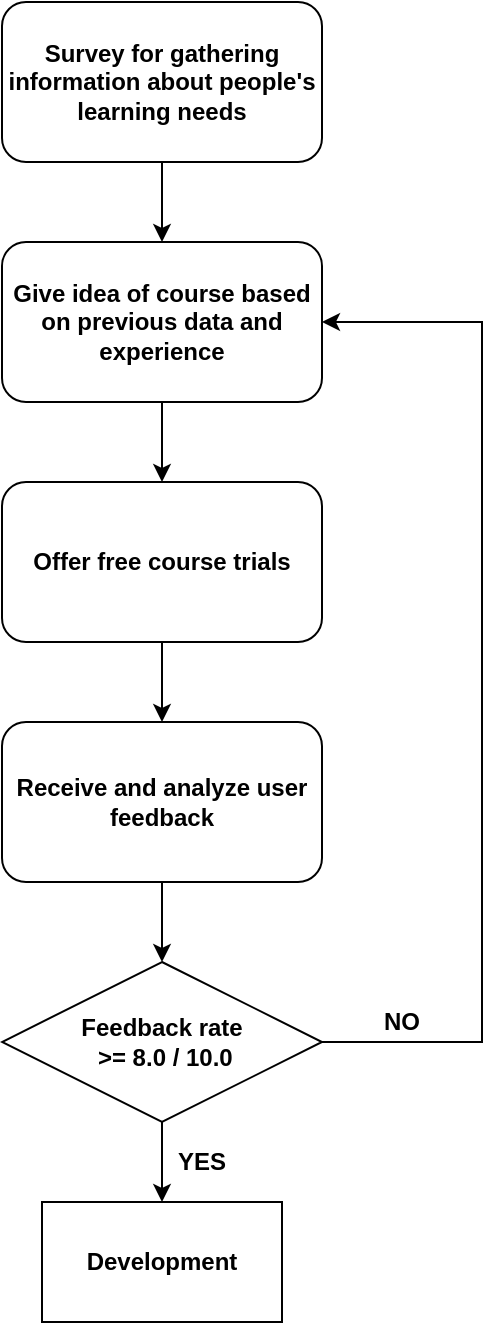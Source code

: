 <mxfile version="14.6.6" type="device"><diagram id="gPRDPesdqo6uq8wIgcB7" name="Page-1"><mxGraphModel dx="718" dy="682" grid="0" gridSize="10" guides="1" tooltips="1" connect="1" arrows="1" fold="1" page="0" pageScale="1" pageWidth="827" pageHeight="1169" math="0" shadow="0"><root><mxCell id="0"/><mxCell id="1" parent="0"/><mxCell id="3dQUPQMiae65iK-HyAxC-3" value="" style="edgeStyle=orthogonalEdgeStyle;rounded=0;orthogonalLoop=1;jettySize=auto;html=1;" edge="1" parent="1" source="3dQUPQMiae65iK-HyAxC-1" target="3dQUPQMiae65iK-HyAxC-2"><mxGeometry relative="1" as="geometry"/></mxCell><mxCell id="3dQUPQMiae65iK-HyAxC-1" value="&lt;b&gt;Survey for gathering information about people's learning needs&lt;/b&gt;" style="rounded=1;whiteSpace=wrap;html=1;" vertex="1" parent="1"><mxGeometry x="-80" width="160" height="80" as="geometry"/></mxCell><mxCell id="3dQUPQMiae65iK-HyAxC-5" value="" style="edgeStyle=orthogonalEdgeStyle;rounded=0;orthogonalLoop=1;jettySize=auto;html=1;" edge="1" parent="1" source="3dQUPQMiae65iK-HyAxC-2" target="3dQUPQMiae65iK-HyAxC-4"><mxGeometry relative="1" as="geometry"/></mxCell><mxCell id="3dQUPQMiae65iK-HyAxC-2" value="&lt;b&gt;Give idea of course based on previous data and experience&lt;/b&gt;" style="rounded=1;whiteSpace=wrap;html=1;" vertex="1" parent="1"><mxGeometry x="-80" y="120" width="160" height="80" as="geometry"/></mxCell><mxCell id="3dQUPQMiae65iK-HyAxC-7" value="" style="edgeStyle=orthogonalEdgeStyle;rounded=0;orthogonalLoop=1;jettySize=auto;html=1;" edge="1" parent="1" source="3dQUPQMiae65iK-HyAxC-4" target="3dQUPQMiae65iK-HyAxC-6"><mxGeometry relative="1" as="geometry"/></mxCell><mxCell id="3dQUPQMiae65iK-HyAxC-4" value="&lt;b&gt;Offer free course trials&lt;/b&gt;" style="rounded=1;whiteSpace=wrap;html=1;" vertex="1" parent="1"><mxGeometry x="-80" y="240" width="160" height="80" as="geometry"/></mxCell><mxCell id="3dQUPQMiae65iK-HyAxC-9" value="" style="edgeStyle=orthogonalEdgeStyle;rounded=0;orthogonalLoop=1;jettySize=auto;html=1;exitX=0.5;exitY=1;exitDx=0;exitDy=0;" edge="1" parent="1" source="3dQUPQMiae65iK-HyAxC-6"><mxGeometry relative="1" as="geometry"><mxPoint y="450" as="sourcePoint"/><mxPoint y="480" as="targetPoint"/></mxGeometry></mxCell><mxCell id="3dQUPQMiae65iK-HyAxC-6" value="&lt;b&gt;Receive and analyze user feedback&lt;/b&gt;" style="rounded=1;whiteSpace=wrap;html=1;" vertex="1" parent="1"><mxGeometry x="-80" y="360" width="160" height="80" as="geometry"/></mxCell><mxCell id="3dQUPQMiae65iK-HyAxC-11" style="edgeStyle=orthogonalEdgeStyle;rounded=0;orthogonalLoop=1;jettySize=auto;html=1;exitX=1;exitY=0.5;exitDx=0;exitDy=0;entryX=1;entryY=0.5;entryDx=0;entryDy=0;" edge="1" parent="1" source="3dQUPQMiae65iK-HyAxC-10" target="3dQUPQMiae65iK-HyAxC-2"><mxGeometry relative="1" as="geometry"><Array as="points"><mxPoint x="160" y="520"/><mxPoint x="160" y="160"/></Array></mxGeometry></mxCell><mxCell id="3dQUPQMiae65iK-HyAxC-14" value="" style="edgeStyle=orthogonalEdgeStyle;rounded=0;orthogonalLoop=1;jettySize=auto;html=1;" edge="1" parent="1" source="3dQUPQMiae65iK-HyAxC-10" target="3dQUPQMiae65iK-HyAxC-13"><mxGeometry relative="1" as="geometry"/></mxCell><mxCell id="3dQUPQMiae65iK-HyAxC-10" value="&lt;b&gt;Feedback rate&lt;br&gt;&amp;nbsp;&amp;gt;= 8.0 / 10.0&lt;/b&gt;" style="rhombus;whiteSpace=wrap;html=1;" vertex="1" parent="1"><mxGeometry x="-80" y="480" width="160" height="80" as="geometry"/></mxCell><mxCell id="3dQUPQMiae65iK-HyAxC-12" value="&lt;b&gt;NO&lt;/b&gt;" style="text;html=1;strokeColor=none;fillColor=none;align=center;verticalAlign=middle;whiteSpace=wrap;rounded=0;" vertex="1" parent="1"><mxGeometry x="100" y="500" width="40" height="20" as="geometry"/></mxCell><mxCell id="3dQUPQMiae65iK-HyAxC-13" value="&lt;b&gt;Development&lt;/b&gt;" style="rounded=0;whiteSpace=wrap;html=1;" vertex="1" parent="1"><mxGeometry x="-60" y="600" width="120" height="60" as="geometry"/></mxCell><mxCell id="3dQUPQMiae65iK-HyAxC-15" value="&lt;b&gt;YES&lt;/b&gt;" style="text;html=1;strokeColor=none;fillColor=none;align=center;verticalAlign=middle;whiteSpace=wrap;rounded=0;" vertex="1" parent="1"><mxGeometry y="570" width="40" height="20" as="geometry"/></mxCell></root></mxGraphModel></diagram></mxfile>